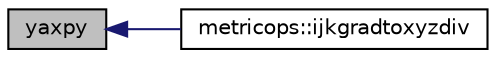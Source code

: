 digraph "yaxpy"
{
 // INTERACTIVE_SVG=YES
  bgcolor="transparent";
  edge [fontname="Helvetica",fontsize="10",labelfontname="Helvetica",labelfontsize="10"];
  node [fontname="Helvetica",fontsize="10",shape=record];
  rankdir="LR";
  Node48 [label="yaxpy",height=0.2,width=0.4,color="black", fillcolor="grey75", style="filled", fontcolor="black"];
  Node48 -> Node49 [dir="back",color="midnightblue",fontsize="10",style="solid"];
  Node49 [label="metricops::ijkgradtoxyzdiv",height=0.2,width=0.4,color="black",URL="$namespacemetricops.html#a1ff97a9829721adfee8965698ac1a884"];
}
